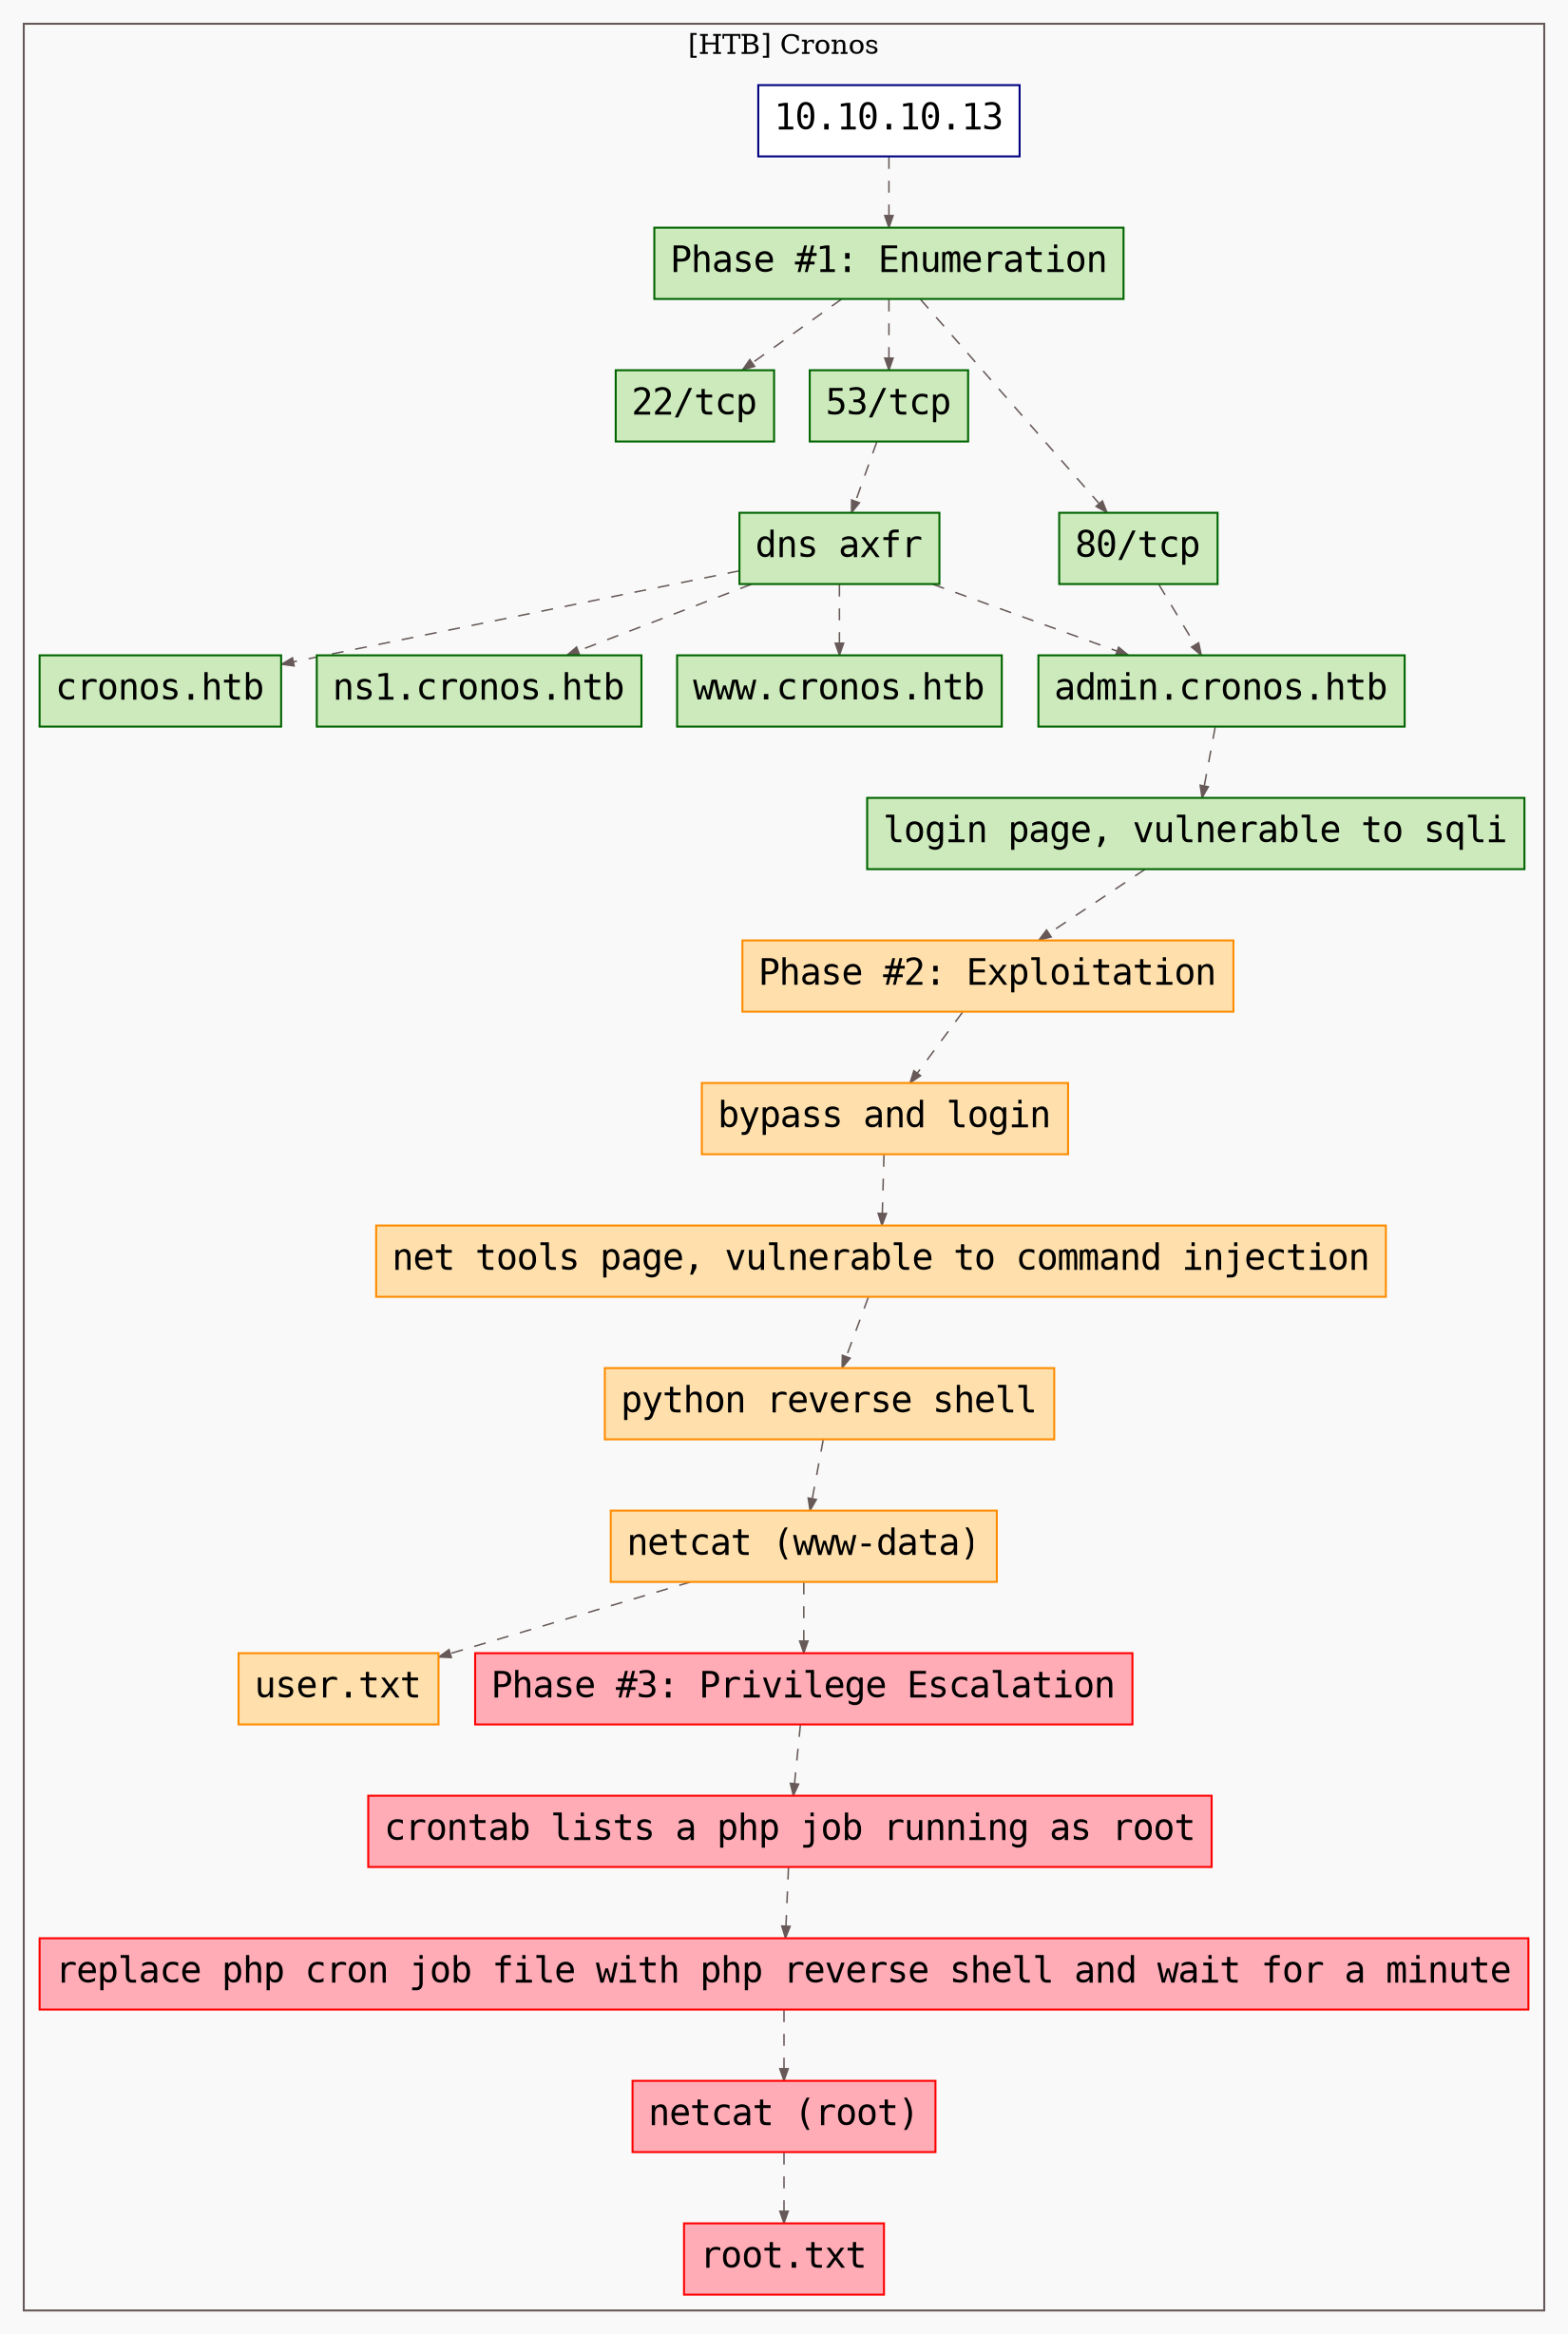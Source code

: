 digraph G {
  #rankdir=LR;
  nodesdictep=1.0; splines="line"; K=0.6; overlap=scale; fixedsize=true; resolution=72; bgcolor="#f9f9f9"; outputorder="edgesfirst";
  node [fontname="courier" fontsize=18 shape=box width=0.25 fillcolor="white" style="filled,solid"];
  edge [style=dashed color="#665957" penwidth=0.75 arrowsize=0.6];

  0[label="10.10.10.13" color="navyblue" fillcolor="#ffffff" tooltip="[HTB] Cronos"];
  10[label="login page, vulnerable to sqli" color="darkgreen" fillcolor="#cceabb" tooltip="Phase #1:Enumeration"];
  11[label="Phase #2: Exploitation" color="darkorange" fillcolor="#ffe0ac" tooltip="Phase #2:Exploitation"];
  12[label="bypass and login" color="darkorange" fillcolor="#ffe0ac" tooltip="Phase #2:Exploitation"];
  13[label="net tools page, vulnerable to command injection" color="darkorange" fillcolor="#ffe0ac" tooltip="Phase #2:Exploitation"];
  14[label="python reverse shell" color="darkorange" fillcolor="#ffe0ac" tooltip="Phase #2:Exploitation"];
  15[label="netcat (www-data)" color="darkorange" fillcolor="#ffe0ac" tooltip="Phase #2:Exploitation"];
  16[label="user.txt" color="darkorange" fillcolor="#ffe0ac" tooltip="Phase #2:Exploitation"];
  17[label="Phase #3: Privilege Escalation" color="red" fillcolor="#ffacb7" tooltip="Phase #3:Privilege Escalation"];
  18[label="crontab lists a php job running as root" color="red" fillcolor="#ffacb7" tooltip="Phase #3:Privilege Escalation"];
  19[label="replace php cron job file with php reverse shell and wait for a minute" color="red" fillcolor="#ffacb7" tooltip="Phase #3:Privilege Escalation"];
  1[label="Phase #1: Enumeration" color="darkgreen" fillcolor="#cceabb" tooltip="Phase #1:Enumeration"];
  20[label="netcat (root)" color="red" fillcolor="#ffacb7" tooltip="Phase #3:Privilege Escalation"];
  21[label="root.txt" color="red" fillcolor="#ffacb7" tooltip="Phase #3:Privilege Escalation"];
  2[label="22/tcp" color="darkgreen" fillcolor="#cceabb" tooltip="Phase #1:Enumeration"];
  3[label="53/tcp" color="darkgreen" fillcolor="#cceabb" tooltip="Phase #1:Enumeration"];
  4[label="dns axfr" color="darkgreen" fillcolor="#cceabb" tooltip="Phase #1:Enumeration"];
  5[label="cronos.htb" color="darkgreen" fillcolor="#cceabb" tooltip="Phase #1:Enumeration"];
  6[label="admin.cronos.htb" color="darkgreen" fillcolor="#cceabb" tooltip="Phase #1:Enumeration"];
  7[label="ns1.cronos.htb" color="darkgreen" fillcolor="#cceabb" tooltip="Phase #1:Enumeration"];
  8[label="www.cronos.htb" color="darkgreen" fillcolor="#cceabb" tooltip="Phase #1:Enumeration"];
  9[label="80/tcp" color="darkgreen" fillcolor="#cceabb" tooltip="Phase #1:Enumeration"];

  subgraph cluster_0 {
    node [style="filled,solid"];
    label = "[HTB] Cronos";
    color = "#665957";
    0 -> 1 [color="#665957"];
    1 -> 2 [color="#665957"];
    1 -> 3 [color="#665957"];
    1 -> 9 [color="#665957"];
    10 -> 11 [color="#665957"];
    11 -> 12 [color="#665957"];
    12 -> 13 [color="#665957"];
    13 -> 14 [color="#665957"];
    14 -> 15 [color="#665957"];
    15 -> 16 [color="#665957"];
    15 -> 17 [color="#665957"];
    17 -> 18 [color="#665957"];
    18 -> 19 [color="#665957"];
    19 -> 20 [color="#665957"];
    20 -> 21 [color="#665957"];
    3 -> 4 [color="#665957"];
    4 -> 5 [color="#665957"];
    4 -> 6 [color="#665957"];
    4 -> 7 [color="#665957"];
    4 -> 8 [color="#665957"];
    6 -> 10 [color="#665957"];
    9 -> 6 [color="#665957"];
  }
}
